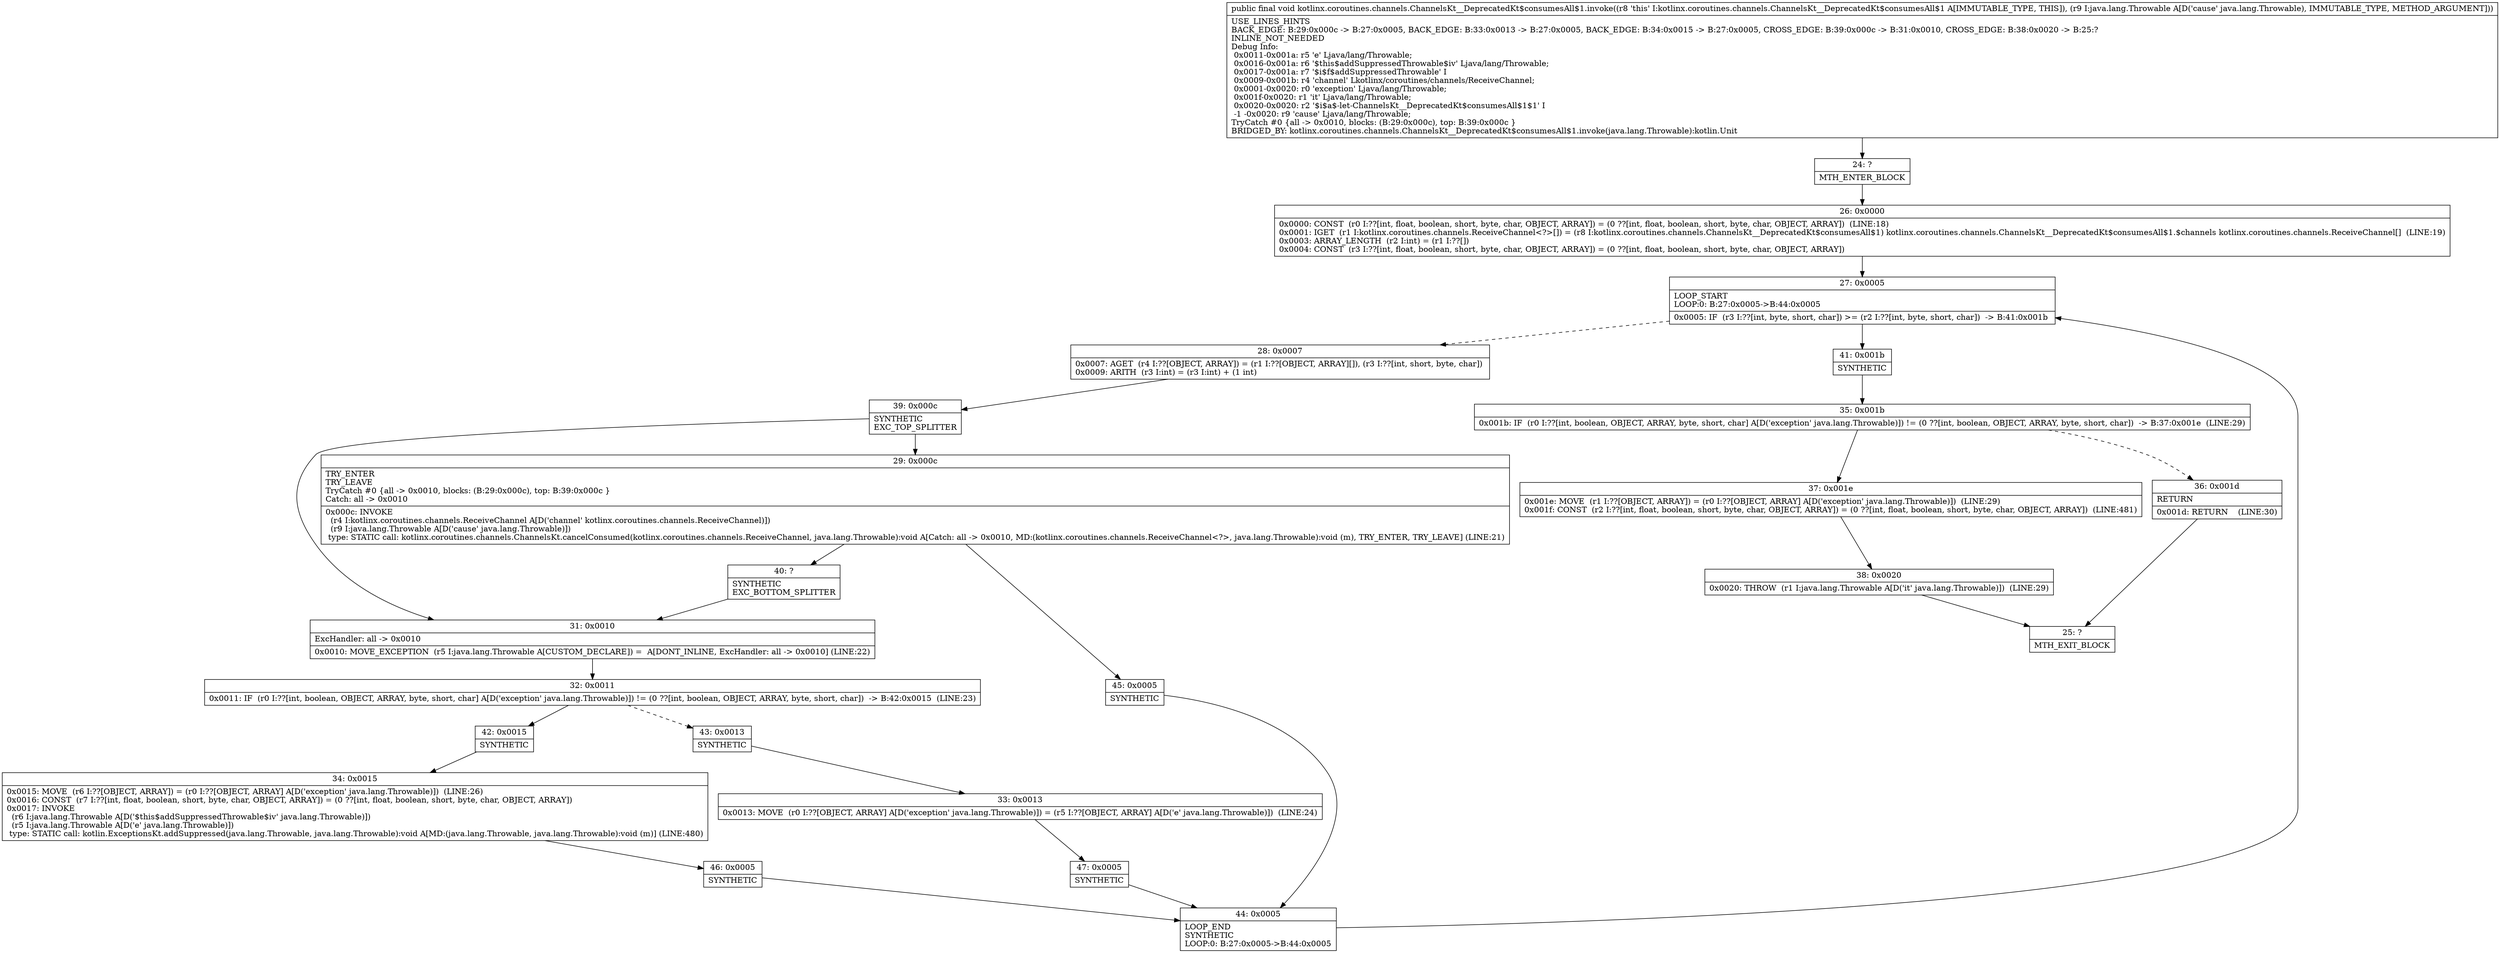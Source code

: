 digraph "CFG forkotlinx.coroutines.channels.ChannelsKt__DeprecatedKt$consumesAll$1.invoke(Ljava\/lang\/Throwable;)V" {
Node_24 [shape=record,label="{24\:\ ?|MTH_ENTER_BLOCK\l}"];
Node_26 [shape=record,label="{26\:\ 0x0000|0x0000: CONST  (r0 I:??[int, float, boolean, short, byte, char, OBJECT, ARRAY]) = (0 ??[int, float, boolean, short, byte, char, OBJECT, ARRAY])  (LINE:18)\l0x0001: IGET  (r1 I:kotlinx.coroutines.channels.ReceiveChannel\<?\>[]) = (r8 I:kotlinx.coroutines.channels.ChannelsKt__DeprecatedKt$consumesAll$1) kotlinx.coroutines.channels.ChannelsKt__DeprecatedKt$consumesAll$1.$channels kotlinx.coroutines.channels.ReceiveChannel[]  (LINE:19)\l0x0003: ARRAY_LENGTH  (r2 I:int) = (r1 I:??[]) \l0x0004: CONST  (r3 I:??[int, float, boolean, short, byte, char, OBJECT, ARRAY]) = (0 ??[int, float, boolean, short, byte, char, OBJECT, ARRAY]) \l}"];
Node_27 [shape=record,label="{27\:\ 0x0005|LOOP_START\lLOOP:0: B:27:0x0005\-\>B:44:0x0005\l|0x0005: IF  (r3 I:??[int, byte, short, char]) \>= (r2 I:??[int, byte, short, char])  \-\> B:41:0x001b \l}"];
Node_28 [shape=record,label="{28\:\ 0x0007|0x0007: AGET  (r4 I:??[OBJECT, ARRAY]) = (r1 I:??[OBJECT, ARRAY][]), (r3 I:??[int, short, byte, char]) \l0x0009: ARITH  (r3 I:int) = (r3 I:int) + (1 int) \l}"];
Node_39 [shape=record,label="{39\:\ 0x000c|SYNTHETIC\lEXC_TOP_SPLITTER\l}"];
Node_29 [shape=record,label="{29\:\ 0x000c|TRY_ENTER\lTRY_LEAVE\lTryCatch #0 \{all \-\> 0x0010, blocks: (B:29:0x000c), top: B:39:0x000c \}\lCatch: all \-\> 0x0010\l|0x000c: INVOKE  \l  (r4 I:kotlinx.coroutines.channels.ReceiveChannel A[D('channel' kotlinx.coroutines.channels.ReceiveChannel)])\l  (r9 I:java.lang.Throwable A[D('cause' java.lang.Throwable)])\l type: STATIC call: kotlinx.coroutines.channels.ChannelsKt.cancelConsumed(kotlinx.coroutines.channels.ReceiveChannel, java.lang.Throwable):void A[Catch: all \-\> 0x0010, MD:(kotlinx.coroutines.channels.ReceiveChannel\<?\>, java.lang.Throwable):void (m), TRY_ENTER, TRY_LEAVE] (LINE:21)\l}"];
Node_40 [shape=record,label="{40\:\ ?|SYNTHETIC\lEXC_BOTTOM_SPLITTER\l}"];
Node_45 [shape=record,label="{45\:\ 0x0005|SYNTHETIC\l}"];
Node_44 [shape=record,label="{44\:\ 0x0005|LOOP_END\lSYNTHETIC\lLOOP:0: B:27:0x0005\-\>B:44:0x0005\l}"];
Node_31 [shape=record,label="{31\:\ 0x0010|ExcHandler: all \-\> 0x0010\l|0x0010: MOVE_EXCEPTION  (r5 I:java.lang.Throwable A[CUSTOM_DECLARE]) =  A[DONT_INLINE, ExcHandler: all \-\> 0x0010] (LINE:22)\l}"];
Node_32 [shape=record,label="{32\:\ 0x0011|0x0011: IF  (r0 I:??[int, boolean, OBJECT, ARRAY, byte, short, char] A[D('exception' java.lang.Throwable)]) != (0 ??[int, boolean, OBJECT, ARRAY, byte, short, char])  \-\> B:42:0x0015  (LINE:23)\l}"];
Node_42 [shape=record,label="{42\:\ 0x0015|SYNTHETIC\l}"];
Node_34 [shape=record,label="{34\:\ 0x0015|0x0015: MOVE  (r6 I:??[OBJECT, ARRAY]) = (r0 I:??[OBJECT, ARRAY] A[D('exception' java.lang.Throwable)])  (LINE:26)\l0x0016: CONST  (r7 I:??[int, float, boolean, short, byte, char, OBJECT, ARRAY]) = (0 ??[int, float, boolean, short, byte, char, OBJECT, ARRAY]) \l0x0017: INVOKE  \l  (r6 I:java.lang.Throwable A[D('$this$addSuppressedThrowable$iv' java.lang.Throwable)])\l  (r5 I:java.lang.Throwable A[D('e' java.lang.Throwable)])\l type: STATIC call: kotlin.ExceptionsKt.addSuppressed(java.lang.Throwable, java.lang.Throwable):void A[MD:(java.lang.Throwable, java.lang.Throwable):void (m)] (LINE:480)\l}"];
Node_46 [shape=record,label="{46\:\ 0x0005|SYNTHETIC\l}"];
Node_43 [shape=record,label="{43\:\ 0x0013|SYNTHETIC\l}"];
Node_33 [shape=record,label="{33\:\ 0x0013|0x0013: MOVE  (r0 I:??[OBJECT, ARRAY] A[D('exception' java.lang.Throwable)]) = (r5 I:??[OBJECT, ARRAY] A[D('e' java.lang.Throwable)])  (LINE:24)\l}"];
Node_47 [shape=record,label="{47\:\ 0x0005|SYNTHETIC\l}"];
Node_41 [shape=record,label="{41\:\ 0x001b|SYNTHETIC\l}"];
Node_35 [shape=record,label="{35\:\ 0x001b|0x001b: IF  (r0 I:??[int, boolean, OBJECT, ARRAY, byte, short, char] A[D('exception' java.lang.Throwable)]) != (0 ??[int, boolean, OBJECT, ARRAY, byte, short, char])  \-\> B:37:0x001e  (LINE:29)\l}"];
Node_36 [shape=record,label="{36\:\ 0x001d|RETURN\l|0x001d: RETURN    (LINE:30)\l}"];
Node_25 [shape=record,label="{25\:\ ?|MTH_EXIT_BLOCK\l}"];
Node_37 [shape=record,label="{37\:\ 0x001e|0x001e: MOVE  (r1 I:??[OBJECT, ARRAY]) = (r0 I:??[OBJECT, ARRAY] A[D('exception' java.lang.Throwable)])  (LINE:29)\l0x001f: CONST  (r2 I:??[int, float, boolean, short, byte, char, OBJECT, ARRAY]) = (0 ??[int, float, boolean, short, byte, char, OBJECT, ARRAY])  (LINE:481)\l}"];
Node_38 [shape=record,label="{38\:\ 0x0020|0x0020: THROW  (r1 I:java.lang.Throwable A[D('it' java.lang.Throwable)])  (LINE:29)\l}"];
MethodNode[shape=record,label="{public final void kotlinx.coroutines.channels.ChannelsKt__DeprecatedKt$consumesAll$1.invoke((r8 'this' I:kotlinx.coroutines.channels.ChannelsKt__DeprecatedKt$consumesAll$1 A[IMMUTABLE_TYPE, THIS]), (r9 I:java.lang.Throwable A[D('cause' java.lang.Throwable), IMMUTABLE_TYPE, METHOD_ARGUMENT]))  | USE_LINES_HINTS\lBACK_EDGE: B:29:0x000c \-\> B:27:0x0005, BACK_EDGE: B:33:0x0013 \-\> B:27:0x0005, BACK_EDGE: B:34:0x0015 \-\> B:27:0x0005, CROSS_EDGE: B:39:0x000c \-\> B:31:0x0010, CROSS_EDGE: B:38:0x0020 \-\> B:25:?\lINLINE_NOT_NEEDED\lDebug Info:\l  0x0011\-0x001a: r5 'e' Ljava\/lang\/Throwable;\l  0x0016\-0x001a: r6 '$this$addSuppressedThrowable$iv' Ljava\/lang\/Throwable;\l  0x0017\-0x001a: r7 '$i$f$addSuppressedThrowable' I\l  0x0009\-0x001b: r4 'channel' Lkotlinx\/coroutines\/channels\/ReceiveChannel;\l  0x0001\-0x0020: r0 'exception' Ljava\/lang\/Throwable;\l  0x001f\-0x0020: r1 'it' Ljava\/lang\/Throwable;\l  0x0020\-0x0020: r2 '$i$a$\-let\-ChannelsKt__DeprecatedKt$consumesAll$1$1' I\l  \-1 \-0x0020: r9 'cause' Ljava\/lang\/Throwable;\lTryCatch #0 \{all \-\> 0x0010, blocks: (B:29:0x000c), top: B:39:0x000c \}\lBRIDGED_BY: kotlinx.coroutines.channels.ChannelsKt__DeprecatedKt$consumesAll$1.invoke(java.lang.Throwable):kotlin.Unit\l}"];
MethodNode -> Node_24;Node_24 -> Node_26;
Node_26 -> Node_27;
Node_27 -> Node_28[style=dashed];
Node_27 -> Node_41;
Node_28 -> Node_39;
Node_39 -> Node_29;
Node_39 -> Node_31;
Node_29 -> Node_40;
Node_29 -> Node_45;
Node_40 -> Node_31;
Node_45 -> Node_44;
Node_44 -> Node_27;
Node_31 -> Node_32;
Node_32 -> Node_42;
Node_32 -> Node_43[style=dashed];
Node_42 -> Node_34;
Node_34 -> Node_46;
Node_46 -> Node_44;
Node_43 -> Node_33;
Node_33 -> Node_47;
Node_47 -> Node_44;
Node_41 -> Node_35;
Node_35 -> Node_36[style=dashed];
Node_35 -> Node_37;
Node_36 -> Node_25;
Node_37 -> Node_38;
Node_38 -> Node_25;
}

